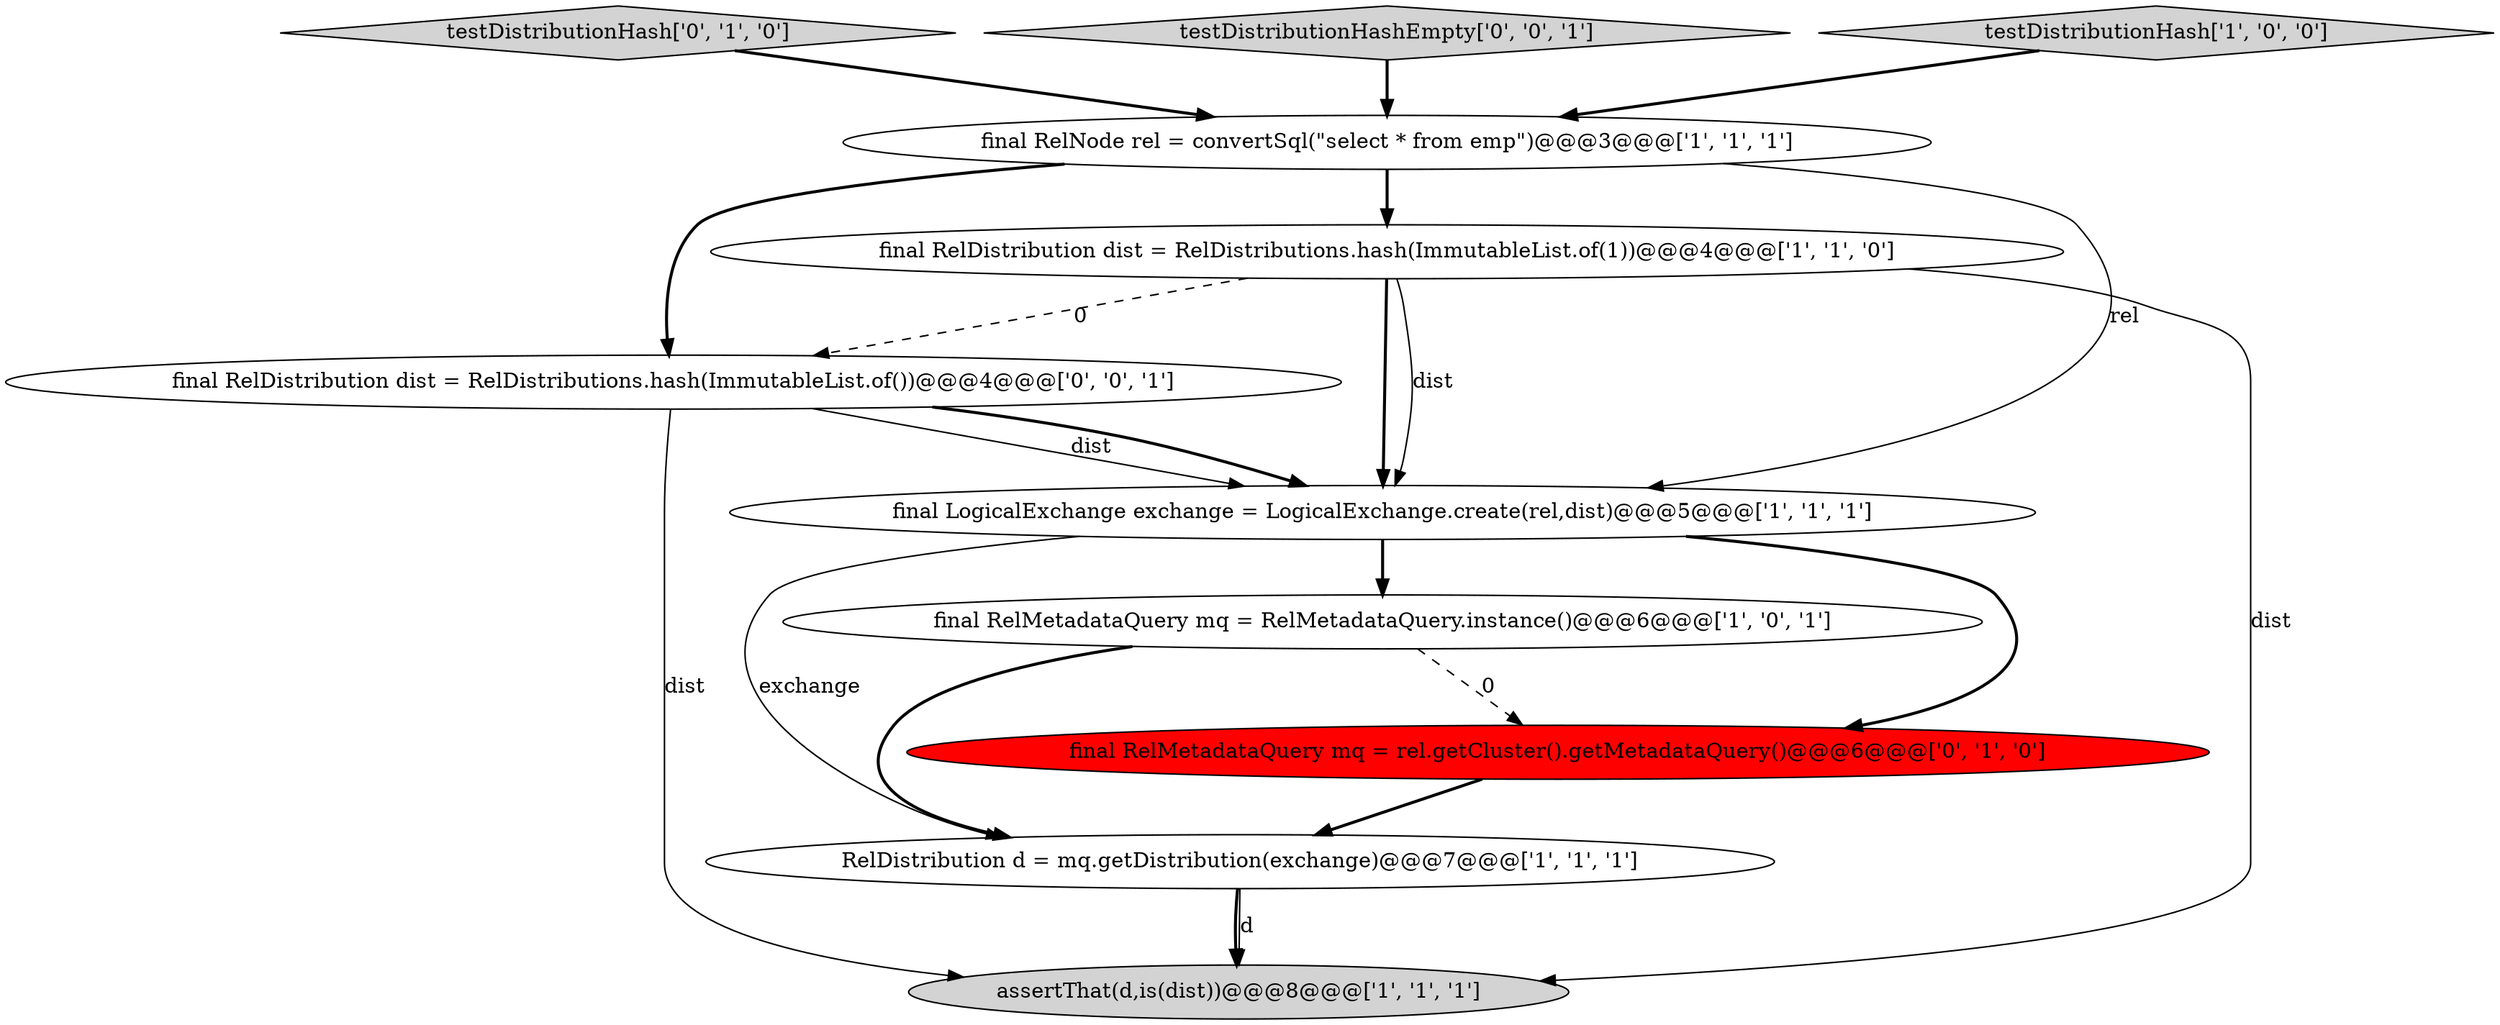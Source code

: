 digraph {
8 [style = filled, label = "testDistributionHash['0', '1', '0']", fillcolor = lightgray, shape = diamond image = "AAA0AAABBB2BBB"];
0 [style = filled, label = "final RelDistribution dist = RelDistributions.hash(ImmutableList.of(1))@@@4@@@['1', '1', '0']", fillcolor = white, shape = ellipse image = "AAA0AAABBB1BBB"];
10 [style = filled, label = "testDistributionHashEmpty['0', '0', '1']", fillcolor = lightgray, shape = diamond image = "AAA0AAABBB3BBB"];
4 [style = filled, label = "assertThat(d,is(dist))@@@8@@@['1', '1', '1']", fillcolor = lightgray, shape = ellipse image = "AAA0AAABBB1BBB"];
5 [style = filled, label = "testDistributionHash['1', '0', '0']", fillcolor = lightgray, shape = diamond image = "AAA0AAABBB1BBB"];
7 [style = filled, label = "final RelMetadataQuery mq = rel.getCluster().getMetadataQuery()@@@6@@@['0', '1', '0']", fillcolor = red, shape = ellipse image = "AAA1AAABBB2BBB"];
2 [style = filled, label = "final RelMetadataQuery mq = RelMetadataQuery.instance()@@@6@@@['1', '0', '1']", fillcolor = white, shape = ellipse image = "AAA0AAABBB1BBB"];
9 [style = filled, label = "final RelDistribution dist = RelDistributions.hash(ImmutableList.of())@@@4@@@['0', '0', '1']", fillcolor = white, shape = ellipse image = "AAA0AAABBB3BBB"];
3 [style = filled, label = "final RelNode rel = convertSql(\"select * from emp\")@@@3@@@['1', '1', '1']", fillcolor = white, shape = ellipse image = "AAA0AAABBB1BBB"];
1 [style = filled, label = "final LogicalExchange exchange = LogicalExchange.create(rel,dist)@@@5@@@['1', '1', '1']", fillcolor = white, shape = ellipse image = "AAA0AAABBB1BBB"];
6 [style = filled, label = "RelDistribution d = mq.getDistribution(exchange)@@@7@@@['1', '1', '1']", fillcolor = white, shape = ellipse image = "AAA0AAABBB1BBB"];
5->3 [style = bold, label=""];
0->4 [style = solid, label="dist"];
2->6 [style = bold, label=""];
8->3 [style = bold, label=""];
10->3 [style = bold, label=""];
2->7 [style = dashed, label="0"];
1->7 [style = bold, label=""];
0->1 [style = solid, label="dist"];
3->0 [style = bold, label=""];
3->9 [style = bold, label=""];
6->4 [style = bold, label=""];
9->4 [style = solid, label="dist"];
3->1 [style = solid, label="rel"];
9->1 [style = solid, label="dist"];
0->1 [style = bold, label=""];
7->6 [style = bold, label=""];
1->2 [style = bold, label=""];
1->6 [style = solid, label="exchange"];
0->9 [style = dashed, label="0"];
9->1 [style = bold, label=""];
6->4 [style = solid, label="d"];
}
